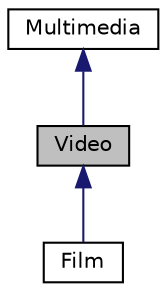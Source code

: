 digraph "Video"
{
 // LATEX_PDF_SIZE
  edge [fontname="Helvetica",fontsize="10",labelfontname="Helvetica",labelfontsize="10"];
  node [fontname="Helvetica",fontsize="10",shape=record];
  Node1 [label="Video",height=0.2,width=0.4,color="black", fillcolor="grey75", style="filled", fontcolor="black",tooltip="Une sous-classe de la classe de base Multimedia correspondant à une vidéo. Une vidéo a une durée,..."];
  Node2 -> Node1 [dir="back",color="midnightblue",fontsize="10",style="solid",fontname="Helvetica"];
  Node2 [label="Multimedia",height=0.2,width=0.4,color="black", fillcolor="white", style="filled",URL="$classMultimedia.html",tooltip="Cette classe de base contient ce qui est commun à tous les objets multimédia. Ensuite elle est utilis..."];
  Node1 -> Node3 [dir="back",color="midnightblue",fontsize="10",style="solid",fontname="Helvetica"];
  Node3 [label="Film",height=0.2,width=0.4,color="black", fillcolor="white", style="filled",URL="$classFilm.html",tooltip="sous-classe Film dérivant de la classe Video. La principale différence est que les Films comporteront..."];
}
